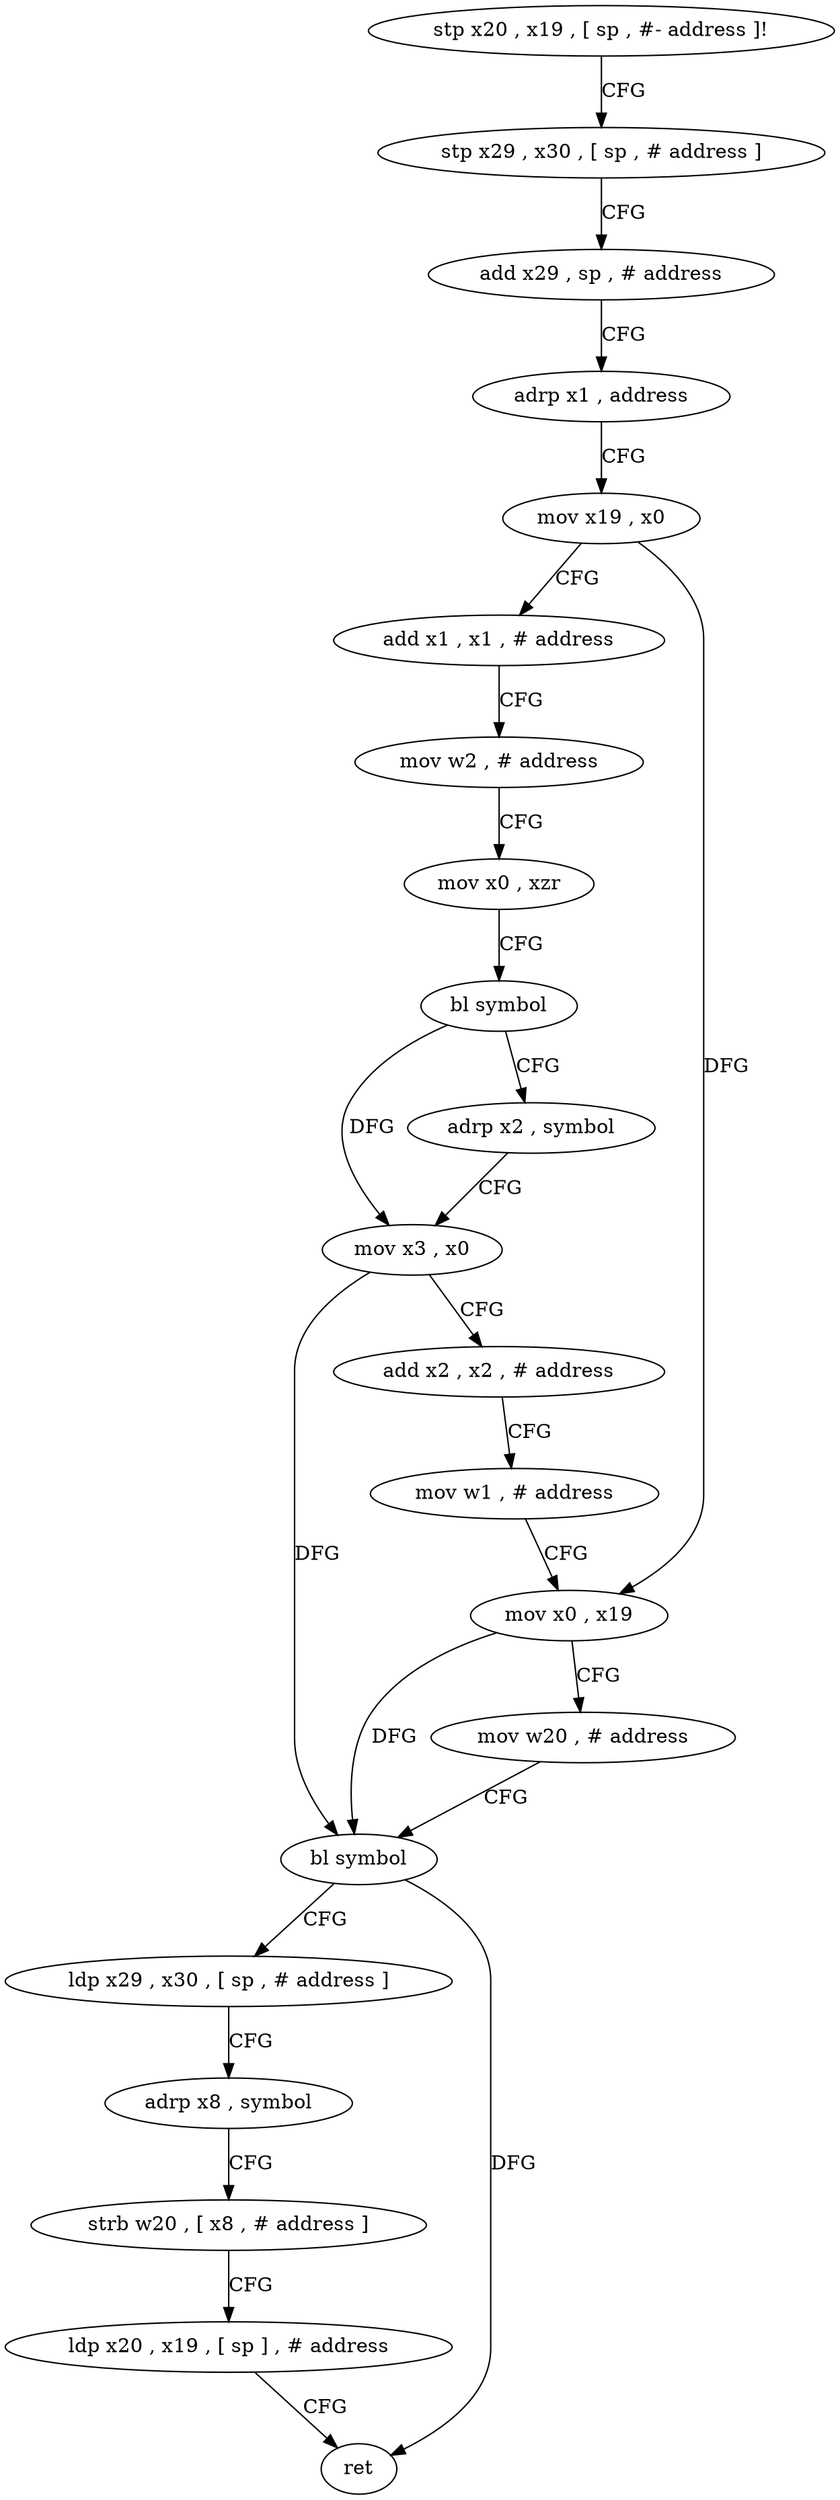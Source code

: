 digraph "func" {
"4203900" [label = "stp x20 , x19 , [ sp , #- address ]!" ]
"4203904" [label = "stp x29 , x30 , [ sp , # address ]" ]
"4203908" [label = "add x29 , sp , # address" ]
"4203912" [label = "adrp x1 , address" ]
"4203916" [label = "mov x19 , x0" ]
"4203920" [label = "add x1 , x1 , # address" ]
"4203924" [label = "mov w2 , # address" ]
"4203928" [label = "mov x0 , xzr" ]
"4203932" [label = "bl symbol" ]
"4203936" [label = "adrp x2 , symbol" ]
"4203940" [label = "mov x3 , x0" ]
"4203944" [label = "add x2 , x2 , # address" ]
"4203948" [label = "mov w1 , # address" ]
"4203952" [label = "mov x0 , x19" ]
"4203956" [label = "mov w20 , # address" ]
"4203960" [label = "bl symbol" ]
"4203964" [label = "ldp x29 , x30 , [ sp , # address ]" ]
"4203968" [label = "adrp x8 , symbol" ]
"4203972" [label = "strb w20 , [ x8 , # address ]" ]
"4203976" [label = "ldp x20 , x19 , [ sp ] , # address" ]
"4203980" [label = "ret" ]
"4203900" -> "4203904" [ label = "CFG" ]
"4203904" -> "4203908" [ label = "CFG" ]
"4203908" -> "4203912" [ label = "CFG" ]
"4203912" -> "4203916" [ label = "CFG" ]
"4203916" -> "4203920" [ label = "CFG" ]
"4203916" -> "4203952" [ label = "DFG" ]
"4203920" -> "4203924" [ label = "CFG" ]
"4203924" -> "4203928" [ label = "CFG" ]
"4203928" -> "4203932" [ label = "CFG" ]
"4203932" -> "4203936" [ label = "CFG" ]
"4203932" -> "4203940" [ label = "DFG" ]
"4203936" -> "4203940" [ label = "CFG" ]
"4203940" -> "4203944" [ label = "CFG" ]
"4203940" -> "4203960" [ label = "DFG" ]
"4203944" -> "4203948" [ label = "CFG" ]
"4203948" -> "4203952" [ label = "CFG" ]
"4203952" -> "4203956" [ label = "CFG" ]
"4203952" -> "4203960" [ label = "DFG" ]
"4203956" -> "4203960" [ label = "CFG" ]
"4203960" -> "4203964" [ label = "CFG" ]
"4203960" -> "4203980" [ label = "DFG" ]
"4203964" -> "4203968" [ label = "CFG" ]
"4203968" -> "4203972" [ label = "CFG" ]
"4203972" -> "4203976" [ label = "CFG" ]
"4203976" -> "4203980" [ label = "CFG" ]
}

